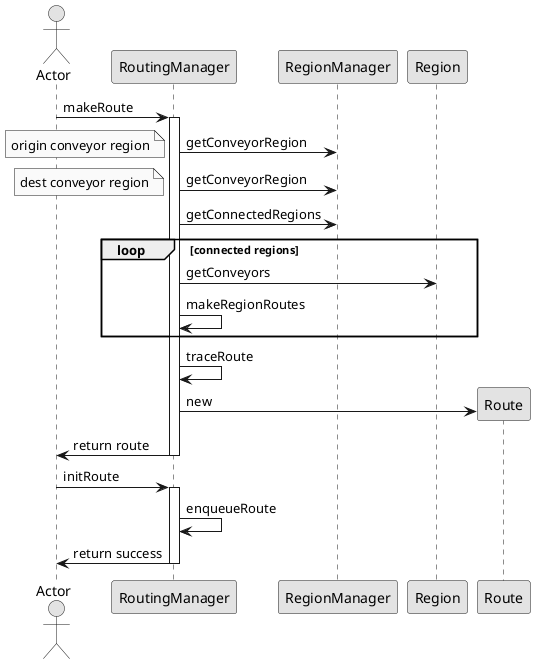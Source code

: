@startuml
skinparam linetype ortho
skinparam Monochrome true
skinparam classAttributeIconSize 0

actor Actor as Actor

Actor -> RoutingManager: makeRoute
activate RoutingManager

RoutingManager -> RegionManager: getConveyorRegion
note left: origin conveyor region

RoutingManager -> RegionManager: getConveyorRegion
note left: dest conveyor region

RoutingManager -> RegionManager: getConnectedRegions

loop connected regions
    RoutingManager -> Region: getConveyors
    RoutingManager -> RoutingManager: makeRegionRoutes
end

RoutingManager -> RoutingManager: traceRoute

create Route
RoutingManager -> Route: new

RoutingManager -> Actor: return route

deactivate RoutingManager

Actor -> RoutingManager: initRoute
activate RoutingManager
RoutingManager -> RoutingManager: enqueueRoute
RoutingManager -> Actor: return success
deactivate RoutingManager
@enduml